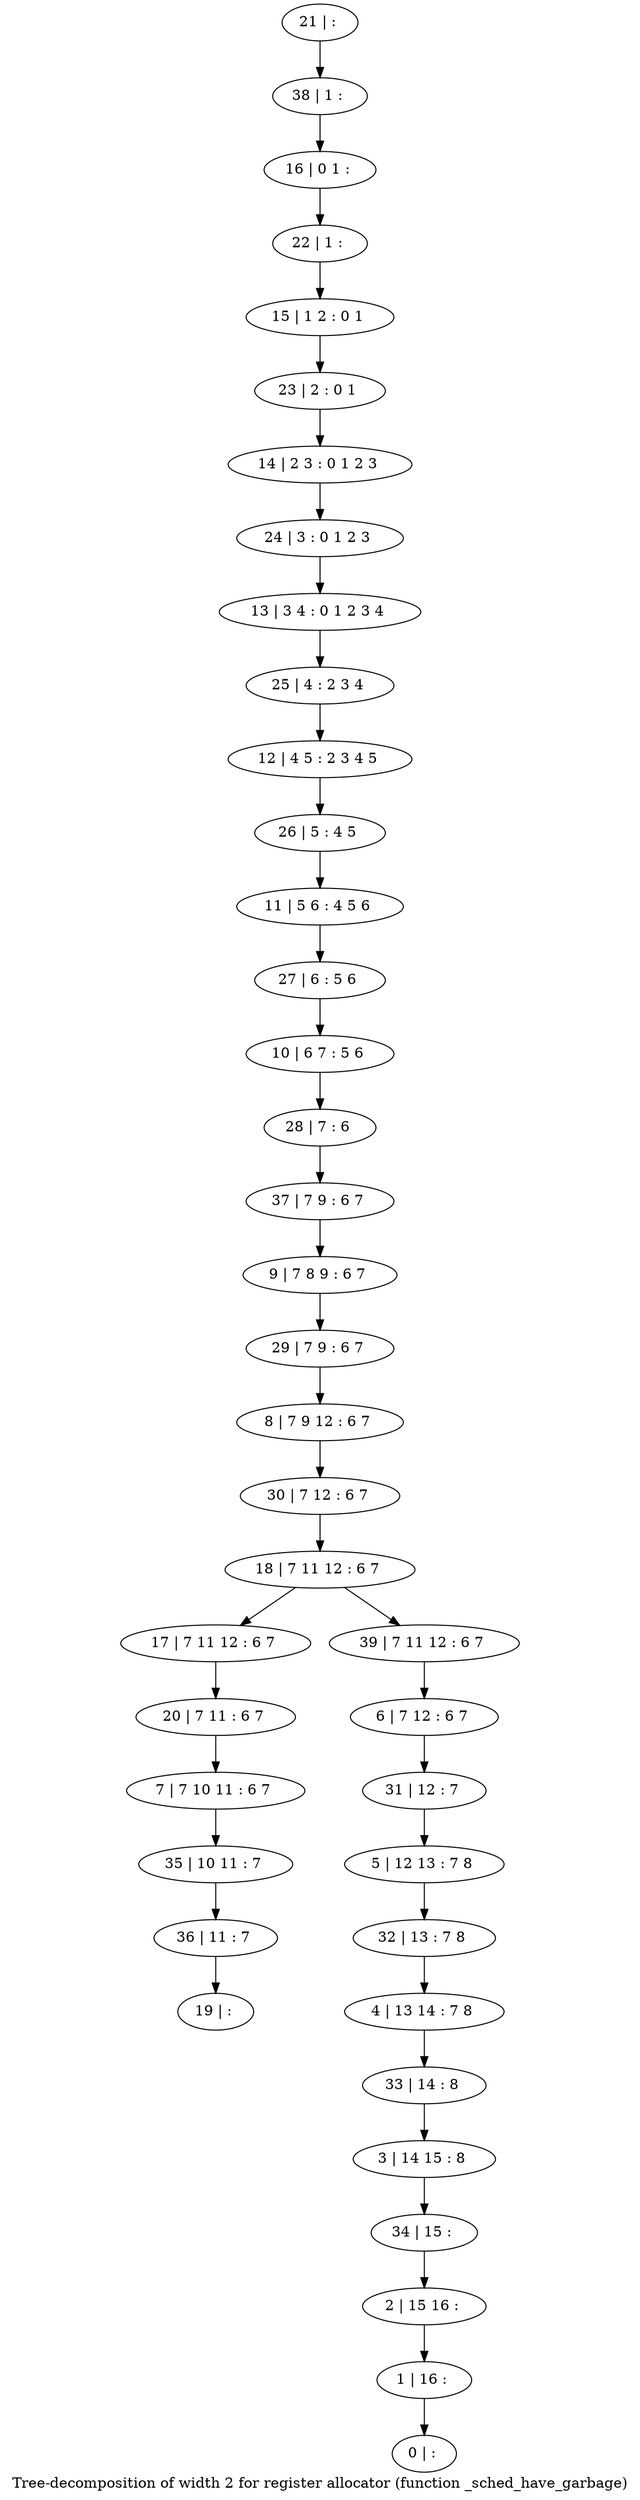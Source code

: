 digraph G {
graph [label="Tree-decomposition of width 2 for register allocator (function _sched_have_garbage)"]
0[label="0 | : "];
1[label="1 | 16 : "];
2[label="2 | 15 16 : "];
3[label="3 | 14 15 : 8 "];
4[label="4 | 13 14 : 7 8 "];
5[label="5 | 12 13 : 7 8 "];
6[label="6 | 7 12 : 6 7 "];
7[label="7 | 7 10 11 : 6 7 "];
8[label="8 | 7 9 12 : 6 7 "];
9[label="9 | 7 8 9 : 6 7 "];
10[label="10 | 6 7 : 5 6 "];
11[label="11 | 5 6 : 4 5 6 "];
12[label="12 | 4 5 : 2 3 4 5 "];
13[label="13 | 3 4 : 0 1 2 3 4 "];
14[label="14 | 2 3 : 0 1 2 3 "];
15[label="15 | 1 2 : 0 1 "];
16[label="16 | 0 1 : "];
17[label="17 | 7 11 12 : 6 7 "];
18[label="18 | 7 11 12 : 6 7 "];
19[label="19 | : "];
20[label="20 | 7 11 : 6 7 "];
21[label="21 | : "];
22[label="22 | 1 : "];
23[label="23 | 2 : 0 1 "];
24[label="24 | 3 : 0 1 2 3 "];
25[label="25 | 4 : 2 3 4 "];
26[label="26 | 5 : 4 5 "];
27[label="27 | 6 : 5 6 "];
28[label="28 | 7 : 6 "];
29[label="29 | 7 9 : 6 7 "];
30[label="30 | 7 12 : 6 7 "];
31[label="31 | 12 : 7 "];
32[label="32 | 13 : 7 8 "];
33[label="33 | 14 : 8 "];
34[label="34 | 15 : "];
35[label="35 | 10 11 : 7 "];
36[label="36 | 11 : 7 "];
37[label="37 | 7 9 : 6 7 "];
38[label="38 | 1 : "];
39[label="39 | 7 11 12 : 6 7 "];
20->7 ;
17->20 ;
7->35 ;
36->19 ;
35->36 ;
21->38 ;
38->16 ;
16->22 ;
22->15 ;
15->23 ;
23->14 ;
14->24 ;
24->13 ;
13->25 ;
25->12 ;
12->26 ;
26->11 ;
11->27 ;
27->10 ;
10->28 ;
28->37 ;
37->9 ;
9->29 ;
29->8 ;
8->30 ;
30->18 ;
6->31 ;
31->5 ;
5->32 ;
32->4 ;
4->33 ;
33->3 ;
3->34 ;
34->2 ;
2->1 ;
1->0 ;
39->6 ;
18->17 ;
18->39 ;
}
